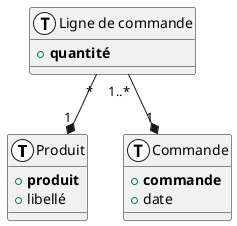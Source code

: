 @startuml "gerund"

!define Table(x) class "x" << (T,#FFFFFF) >>
!define pk(x) <b>x</b>

Table("Produit") {
    {field} + pk(produit)
    {field} + libellé
}

"Ligne de commande" "*" --* "1" "Produit"

Table("Ligne de commande") {
    {field} + pk(quantité)
}

"Ligne de commande" "1..*" --* "1" "Commande"

Table("Commande") {
    {field} + pk(commande)
    {field} + date
}

@enduml
